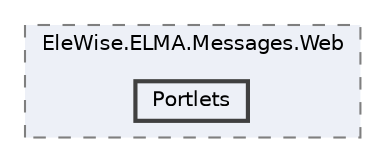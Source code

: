 digraph "Web/Modules/EleWise.ELMA.Messages.Web/Portlets"
{
 // LATEX_PDF_SIZE
  bgcolor="transparent";
  edge [fontname=Helvetica,fontsize=10,labelfontname=Helvetica,labelfontsize=10];
  node [fontname=Helvetica,fontsize=10,shape=box,height=0.2,width=0.4];
  compound=true
  subgraph clusterdir_55c286c1ed6c24c293efe67041dc8f62 {
    graph [ bgcolor="#edf0f7", pencolor="grey50", label="EleWise.ELMA.Messages.Web", fontname=Helvetica,fontsize=10 style="filled,dashed", URL="dir_55c286c1ed6c24c293efe67041dc8f62.html",tooltip=""]
  dir_f7c63d2645d161ef4f1656206f203df2 [label="Portlets", fillcolor="#edf0f7", color="grey25", style="filled,bold", URL="dir_f7c63d2645d161ef4f1656206f203df2.html",tooltip=""];
  }
}
